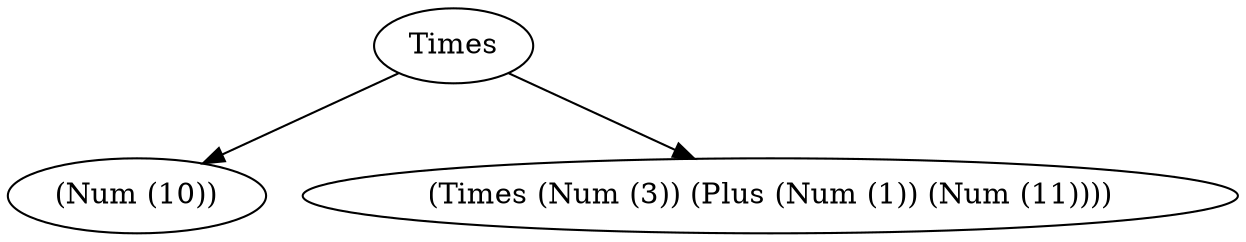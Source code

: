 digraph "" {
  "1" [label=Times];
  "1" -> "1.1" [];
  "1" -> "1.2" [];
  "1.1" [label="(Num (10))"];
  "1.2" [label="(Times (Num (3)) (Plus (Num (1)) (Num (11))))"];
}